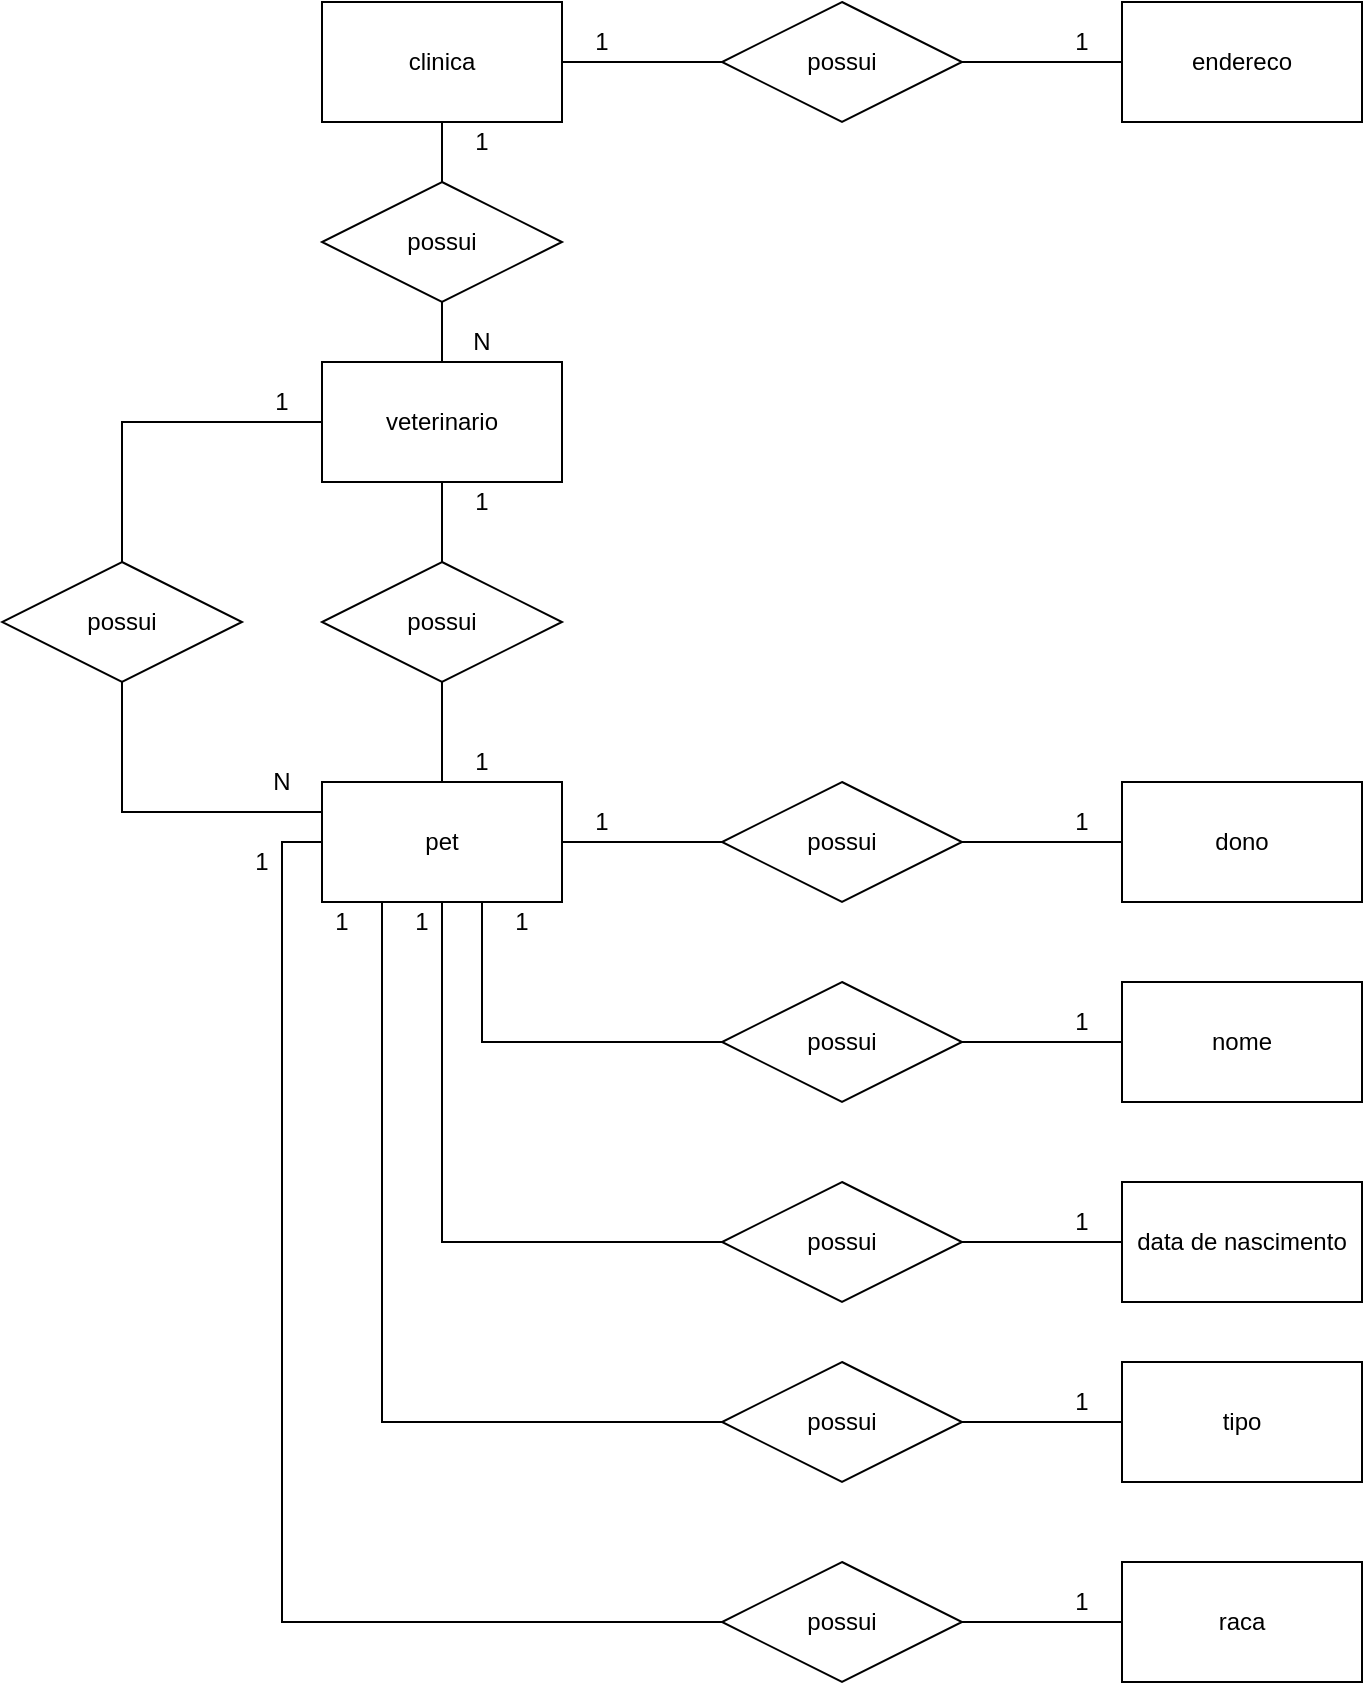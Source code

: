 <mxfile version="14.9.3" type="device"><diagram id="eQsAWO1FlXJB6Rtqujud" name="Page-1"><mxGraphModel dx="2842" dy="1270" grid="1" gridSize="10" guides="1" tooltips="1" connect="1" arrows="1" fold="1" page="1" pageScale="1" pageWidth="827" pageHeight="1169" math="0" shadow="0"><root><mxCell id="0"/><mxCell id="1" parent="0"/><mxCell id="8YASRfPdL9xJPOjmYt7q-1" style="edgeStyle=orthogonalEdgeStyle;rounded=0;orthogonalLoop=1;jettySize=auto;html=1;exitX=1;exitY=0.5;exitDx=0;exitDy=0;entryX=0;entryY=0.5;entryDx=0;entryDy=0;endArrow=none;endFill=0;" edge="1" parent="1" source="8YASRfPdL9xJPOjmYt7q-2" target="8YASRfPdL9xJPOjmYt7q-5"><mxGeometry relative="1" as="geometry"/></mxCell><mxCell id="8YASRfPdL9xJPOjmYt7q-47" style="edgeStyle=orthogonalEdgeStyle;rounded=0;orthogonalLoop=1;jettySize=auto;html=1;exitX=0.5;exitY=1;exitDx=0;exitDy=0;entryX=0.5;entryY=0;entryDx=0;entryDy=0;endArrow=none;endFill=0;" edge="1" parent="1" source="8YASRfPdL9xJPOjmYt7q-2" target="8YASRfPdL9xJPOjmYt7q-46"><mxGeometry relative="1" as="geometry"/></mxCell><mxCell id="8YASRfPdL9xJPOjmYt7q-2" value="clinica" style="rounded=0;whiteSpace=wrap;html=1;" vertex="1" parent="1"><mxGeometry x="30" y="10" width="120" height="60" as="geometry"/></mxCell><mxCell id="8YASRfPdL9xJPOjmYt7q-3" style="edgeStyle=orthogonalEdgeStyle;rounded=0;orthogonalLoop=1;jettySize=auto;html=1;exitX=0;exitY=0.5;exitDx=0;exitDy=0;entryX=1;entryY=0.5;entryDx=0;entryDy=0;endArrow=none;endFill=0;" edge="1" parent="1" source="8YASRfPdL9xJPOjmYt7q-4" target="8YASRfPdL9xJPOjmYt7q-5"><mxGeometry relative="1" as="geometry"/></mxCell><mxCell id="8YASRfPdL9xJPOjmYt7q-4" value="endereco" style="rounded=0;whiteSpace=wrap;html=1;" vertex="1" parent="1"><mxGeometry x="430" y="10" width="120" height="60" as="geometry"/></mxCell><mxCell id="8YASRfPdL9xJPOjmYt7q-5" value="possui" style="shape=rhombus;perimeter=rhombusPerimeter;whiteSpace=wrap;html=1;align=center;" vertex="1" parent="1"><mxGeometry x="230" y="10" width="120" height="60" as="geometry"/></mxCell><mxCell id="8YASRfPdL9xJPOjmYt7q-6" value="1" style="text;html=1;strokeColor=none;fillColor=none;align=center;verticalAlign=middle;whiteSpace=wrap;rounded=0;" vertex="1" parent="1"><mxGeometry x="150" y="20" width="40" height="20" as="geometry"/></mxCell><mxCell id="8YASRfPdL9xJPOjmYt7q-7" value="1" style="text;html=1;strokeColor=none;fillColor=none;align=center;verticalAlign=middle;whiteSpace=wrap;rounded=0;" vertex="1" parent="1"><mxGeometry x="390" y="20" width="40" height="20" as="geometry"/></mxCell><mxCell id="8YASRfPdL9xJPOjmYt7q-8" style="edgeStyle=orthogonalEdgeStyle;rounded=0;orthogonalLoop=1;jettySize=auto;html=1;exitX=1;exitY=0.5;exitDx=0;exitDy=0;entryX=0;entryY=0.5;entryDx=0;entryDy=0;endArrow=none;endFill=0;" edge="1" parent="1" source="8YASRfPdL9xJPOjmYt7q-9" target="8YASRfPdL9xJPOjmYt7q-12"><mxGeometry relative="1" as="geometry"/></mxCell><mxCell id="8YASRfPdL9xJPOjmYt7q-31" style="edgeStyle=orthogonalEdgeStyle;rounded=0;orthogonalLoop=1;jettySize=auto;html=1;exitX=0.5;exitY=1;exitDx=0;exitDy=0;entryX=0;entryY=0.5;entryDx=0;entryDy=0;endArrow=none;endFill=0;" edge="1" parent="1" source="8YASRfPdL9xJPOjmYt7q-9" target="8YASRfPdL9xJPOjmYt7q-19"><mxGeometry relative="1" as="geometry"/></mxCell><mxCell id="8YASRfPdL9xJPOjmYt7q-32" style="edgeStyle=orthogonalEdgeStyle;rounded=0;orthogonalLoop=1;jettySize=auto;html=1;exitX=0;exitY=0.5;exitDx=0;exitDy=0;entryX=0;entryY=0.5;entryDx=0;entryDy=0;endArrow=none;endFill=0;" edge="1" parent="1" source="8YASRfPdL9xJPOjmYt7q-9" target="8YASRfPdL9xJPOjmYt7q-26"><mxGeometry relative="1" as="geometry"/></mxCell><mxCell id="8YASRfPdL9xJPOjmYt7q-37" style="edgeStyle=orthogonalEdgeStyle;rounded=0;orthogonalLoop=1;jettySize=auto;html=1;exitX=0.25;exitY=1;exitDx=0;exitDy=0;entryX=0;entryY=0.5;entryDx=0;entryDy=0;endArrow=none;endFill=0;" edge="1" parent="1" source="8YASRfPdL9xJPOjmYt7q-9" target="8YASRfPdL9xJPOjmYt7q-35"><mxGeometry relative="1" as="geometry"/></mxCell><mxCell id="8YASRfPdL9xJPOjmYt7q-56" style="edgeStyle=orthogonalEdgeStyle;rounded=0;orthogonalLoop=1;jettySize=auto;html=1;exitX=0.5;exitY=0;exitDx=0;exitDy=0;entryX=0.5;entryY=1;entryDx=0;entryDy=0;endArrow=none;endFill=0;" edge="1" parent="1" source="8YASRfPdL9xJPOjmYt7q-9" target="8YASRfPdL9xJPOjmYt7q-55"><mxGeometry relative="1" as="geometry"/></mxCell><mxCell id="8YASRfPdL9xJPOjmYt7q-65" style="edgeStyle=orthogonalEdgeStyle;rounded=0;orthogonalLoop=1;jettySize=auto;html=1;exitX=0;exitY=0.25;exitDx=0;exitDy=0;entryX=0.5;entryY=1;entryDx=0;entryDy=0;endArrow=none;endFill=0;" edge="1" parent="1" source="8YASRfPdL9xJPOjmYt7q-9" target="8YASRfPdL9xJPOjmYt7q-63"><mxGeometry relative="1" as="geometry"/></mxCell><mxCell id="8YASRfPdL9xJPOjmYt7q-9" value="pet" style="rounded=0;whiteSpace=wrap;html=1;" vertex="1" parent="1"><mxGeometry x="30" y="400" width="120" height="60" as="geometry"/></mxCell><mxCell id="8YASRfPdL9xJPOjmYt7q-10" style="edgeStyle=orthogonalEdgeStyle;rounded=0;orthogonalLoop=1;jettySize=auto;html=1;exitX=0;exitY=0.5;exitDx=0;exitDy=0;entryX=1;entryY=0.5;entryDx=0;entryDy=0;endArrow=none;endFill=0;" edge="1" parent="1" source="8YASRfPdL9xJPOjmYt7q-11" target="8YASRfPdL9xJPOjmYt7q-12"><mxGeometry relative="1" as="geometry"/></mxCell><mxCell id="8YASRfPdL9xJPOjmYt7q-11" value="dono" style="rounded=0;whiteSpace=wrap;html=1;" vertex="1" parent="1"><mxGeometry x="430" y="400" width="120" height="60" as="geometry"/></mxCell><mxCell id="8YASRfPdL9xJPOjmYt7q-12" value="possui" style="shape=rhombus;perimeter=rhombusPerimeter;whiteSpace=wrap;html=1;align=center;" vertex="1" parent="1"><mxGeometry x="230" y="400" width="120" height="60" as="geometry"/></mxCell><mxCell id="8YASRfPdL9xJPOjmYt7q-13" value="1" style="text;html=1;strokeColor=none;fillColor=none;align=center;verticalAlign=middle;whiteSpace=wrap;rounded=0;" vertex="1" parent="1"><mxGeometry x="150" y="410" width="40" height="20" as="geometry"/></mxCell><mxCell id="8YASRfPdL9xJPOjmYt7q-14" value="1" style="text;html=1;strokeColor=none;fillColor=none;align=center;verticalAlign=middle;whiteSpace=wrap;rounded=0;" vertex="1" parent="1"><mxGeometry x="390" y="410" width="40" height="20" as="geometry"/></mxCell><mxCell id="8YASRfPdL9xJPOjmYt7q-17" style="edgeStyle=orthogonalEdgeStyle;rounded=0;orthogonalLoop=1;jettySize=auto;html=1;exitX=0;exitY=0.5;exitDx=0;exitDy=0;entryX=1;entryY=0.5;entryDx=0;entryDy=0;endArrow=none;endFill=0;" edge="1" source="8YASRfPdL9xJPOjmYt7q-18" target="8YASRfPdL9xJPOjmYt7q-19" parent="1"><mxGeometry relative="1" as="geometry"/></mxCell><mxCell id="8YASRfPdL9xJPOjmYt7q-18" value="data de nascimento" style="rounded=0;whiteSpace=wrap;html=1;" vertex="1" parent="1"><mxGeometry x="430" y="600" width="120" height="60" as="geometry"/></mxCell><mxCell id="8YASRfPdL9xJPOjmYt7q-19" value="possui" style="shape=rhombus;perimeter=rhombusPerimeter;whiteSpace=wrap;html=1;align=center;" vertex="1" parent="1"><mxGeometry x="230" y="600" width="120" height="60" as="geometry"/></mxCell><mxCell id="8YASRfPdL9xJPOjmYt7q-43" style="edgeStyle=orthogonalEdgeStyle;rounded=0;orthogonalLoop=1;jettySize=auto;html=1;exitX=0.5;exitY=0;exitDx=0;exitDy=0;entryX=0;entryY=0.5;entryDx=0;entryDy=0;endArrow=none;endFill=0;" edge="1" parent="1" source="8YASRfPdL9xJPOjmYt7q-20" target="8YASRfPdL9xJPOjmYt7q-40"><mxGeometry relative="1" as="geometry"><Array as="points"><mxPoint x="110" y="530"/></Array></mxGeometry></mxCell><mxCell id="8YASRfPdL9xJPOjmYt7q-20" value="1" style="text;html=1;strokeColor=none;fillColor=none;align=center;verticalAlign=middle;whiteSpace=wrap;rounded=0;" vertex="1" parent="1"><mxGeometry x="110" y="460" width="40" height="20" as="geometry"/></mxCell><mxCell id="8YASRfPdL9xJPOjmYt7q-21" value="1" style="text;html=1;strokeColor=none;fillColor=none;align=center;verticalAlign=middle;whiteSpace=wrap;rounded=0;" vertex="1" parent="1"><mxGeometry x="390" y="610" width="40" height="20" as="geometry"/></mxCell><mxCell id="8YASRfPdL9xJPOjmYt7q-24" style="edgeStyle=orthogonalEdgeStyle;rounded=0;orthogonalLoop=1;jettySize=auto;html=1;exitX=0;exitY=0.5;exitDx=0;exitDy=0;entryX=1;entryY=0.5;entryDx=0;entryDy=0;endArrow=none;endFill=0;" edge="1" source="8YASRfPdL9xJPOjmYt7q-25" target="8YASRfPdL9xJPOjmYt7q-26" parent="1"><mxGeometry relative="1" as="geometry"/></mxCell><mxCell id="8YASRfPdL9xJPOjmYt7q-25" value="raca" style="rounded=0;whiteSpace=wrap;html=1;" vertex="1" parent="1"><mxGeometry x="430" y="790" width="120" height="60" as="geometry"/></mxCell><mxCell id="8YASRfPdL9xJPOjmYt7q-26" value="possui" style="shape=rhombus;perimeter=rhombusPerimeter;whiteSpace=wrap;html=1;align=center;" vertex="1" parent="1"><mxGeometry x="230" y="790" width="120" height="60" as="geometry"/></mxCell><mxCell id="8YASRfPdL9xJPOjmYt7q-27" value="1" style="text;html=1;strokeColor=none;fillColor=none;align=center;verticalAlign=middle;whiteSpace=wrap;rounded=0;" vertex="1" parent="1"><mxGeometry x="-20" y="430" width="40" height="20" as="geometry"/></mxCell><mxCell id="8YASRfPdL9xJPOjmYt7q-28" value="1" style="text;html=1;strokeColor=none;fillColor=none;align=center;verticalAlign=middle;whiteSpace=wrap;rounded=0;" vertex="1" parent="1"><mxGeometry x="390" y="800" width="40" height="20" as="geometry"/></mxCell><mxCell id="8YASRfPdL9xJPOjmYt7q-33" style="edgeStyle=orthogonalEdgeStyle;rounded=0;orthogonalLoop=1;jettySize=auto;html=1;exitX=0;exitY=0.5;exitDx=0;exitDy=0;entryX=1;entryY=0.5;entryDx=0;entryDy=0;endArrow=none;endFill=0;" edge="1" source="8YASRfPdL9xJPOjmYt7q-34" target="8YASRfPdL9xJPOjmYt7q-35" parent="1"><mxGeometry relative="1" as="geometry"/></mxCell><mxCell id="8YASRfPdL9xJPOjmYt7q-34" value="tipo" style="rounded=0;whiteSpace=wrap;html=1;" vertex="1" parent="1"><mxGeometry x="430" y="690" width="120" height="60" as="geometry"/></mxCell><mxCell id="8YASRfPdL9xJPOjmYt7q-35" value="possui" style="shape=rhombus;perimeter=rhombusPerimeter;whiteSpace=wrap;html=1;align=center;" vertex="1" parent="1"><mxGeometry x="230" y="690" width="120" height="60" as="geometry"/></mxCell><mxCell id="8YASRfPdL9xJPOjmYt7q-36" value="1" style="text;html=1;strokeColor=none;fillColor=none;align=center;verticalAlign=middle;whiteSpace=wrap;rounded=0;" vertex="1" parent="1"><mxGeometry x="390" y="700" width="40" height="20" as="geometry"/></mxCell><mxCell id="8YASRfPdL9xJPOjmYt7q-38" style="edgeStyle=orthogonalEdgeStyle;rounded=0;orthogonalLoop=1;jettySize=auto;html=1;exitX=0;exitY=0.5;exitDx=0;exitDy=0;entryX=1;entryY=0.5;entryDx=0;entryDy=0;endArrow=none;endFill=0;" edge="1" source="8YASRfPdL9xJPOjmYt7q-39" target="8YASRfPdL9xJPOjmYt7q-40" parent="1"><mxGeometry relative="1" as="geometry"/></mxCell><mxCell id="8YASRfPdL9xJPOjmYt7q-39" value="nome" style="rounded=0;whiteSpace=wrap;html=1;" vertex="1" parent="1"><mxGeometry x="430" y="500" width="120" height="60" as="geometry"/></mxCell><mxCell id="8YASRfPdL9xJPOjmYt7q-40" value="possui" style="shape=rhombus;perimeter=rhombusPerimeter;whiteSpace=wrap;html=1;align=center;" vertex="1" parent="1"><mxGeometry x="230" y="500" width="120" height="60" as="geometry"/></mxCell><mxCell id="8YASRfPdL9xJPOjmYt7q-41" value="1" style="text;html=1;strokeColor=none;fillColor=none;align=center;verticalAlign=middle;whiteSpace=wrap;rounded=0;" vertex="1" parent="1"><mxGeometry x="390" y="510" width="40" height="20" as="geometry"/></mxCell><mxCell id="8YASRfPdL9xJPOjmYt7q-44" value="1" style="text;html=1;strokeColor=none;fillColor=none;align=center;verticalAlign=middle;whiteSpace=wrap;rounded=0;" vertex="1" parent="1"><mxGeometry x="20" y="460" width="40" height="20" as="geometry"/></mxCell><mxCell id="8YASRfPdL9xJPOjmYt7q-45" value="1" style="text;html=1;strokeColor=none;fillColor=none;align=center;verticalAlign=middle;whiteSpace=wrap;rounded=0;" vertex="1" parent="1"><mxGeometry x="60" y="460" width="40" height="20" as="geometry"/></mxCell><mxCell id="8YASRfPdL9xJPOjmYt7q-46" value="possui" style="shape=rhombus;perimeter=rhombusPerimeter;whiteSpace=wrap;html=1;align=center;" vertex="1" parent="1"><mxGeometry x="30" y="100" width="120" height="60" as="geometry"/></mxCell><mxCell id="8YASRfPdL9xJPOjmYt7q-52" style="edgeStyle=orthogonalEdgeStyle;rounded=0;orthogonalLoop=1;jettySize=auto;html=1;exitX=0.5;exitY=0;exitDx=0;exitDy=0;entryX=0.5;entryY=1;entryDx=0;entryDy=0;endArrow=none;endFill=0;" edge="1" parent="1" source="8YASRfPdL9xJPOjmYt7q-51" target="8YASRfPdL9xJPOjmYt7q-46"><mxGeometry relative="1" as="geometry"/></mxCell><mxCell id="8YASRfPdL9xJPOjmYt7q-64" style="edgeStyle=orthogonalEdgeStyle;rounded=0;orthogonalLoop=1;jettySize=auto;html=1;exitX=0;exitY=0.5;exitDx=0;exitDy=0;endArrow=none;endFill=0;" edge="1" parent="1" source="8YASRfPdL9xJPOjmYt7q-51" target="8YASRfPdL9xJPOjmYt7q-63"><mxGeometry relative="1" as="geometry"/></mxCell><mxCell id="8YASRfPdL9xJPOjmYt7q-51" value="veterinario" style="rounded=0;whiteSpace=wrap;html=1;" vertex="1" parent="1"><mxGeometry x="30" y="190" width="120" height="60" as="geometry"/></mxCell><mxCell id="8YASRfPdL9xJPOjmYt7q-53" value="1" style="text;html=1;strokeColor=none;fillColor=none;align=center;verticalAlign=middle;whiteSpace=wrap;rounded=0;" vertex="1" parent="1"><mxGeometry x="90" y="70" width="40" height="20" as="geometry"/></mxCell><mxCell id="8YASRfPdL9xJPOjmYt7q-54" value="N" style="text;html=1;strokeColor=none;fillColor=none;align=center;verticalAlign=middle;whiteSpace=wrap;rounded=0;" vertex="1" parent="1"><mxGeometry x="90" y="170" width="40" height="20" as="geometry"/></mxCell><mxCell id="8YASRfPdL9xJPOjmYt7q-57" style="edgeStyle=orthogonalEdgeStyle;rounded=0;orthogonalLoop=1;jettySize=auto;html=1;exitX=0.5;exitY=0;exitDx=0;exitDy=0;entryX=0.5;entryY=1;entryDx=0;entryDy=0;endArrow=none;endFill=0;" edge="1" parent="1" source="8YASRfPdL9xJPOjmYt7q-55" target="8YASRfPdL9xJPOjmYt7q-51"><mxGeometry relative="1" as="geometry"/></mxCell><mxCell id="8YASRfPdL9xJPOjmYt7q-55" value="possui" style="shape=rhombus;perimeter=rhombusPerimeter;whiteSpace=wrap;html=1;align=center;" vertex="1" parent="1"><mxGeometry x="30" y="290" width="120" height="60" as="geometry"/></mxCell><mxCell id="8YASRfPdL9xJPOjmYt7q-58" value="1" style="text;html=1;strokeColor=none;fillColor=none;align=center;verticalAlign=middle;whiteSpace=wrap;rounded=0;" vertex="1" parent="1"><mxGeometry x="90" y="380" width="40" height="20" as="geometry"/></mxCell><mxCell id="8YASRfPdL9xJPOjmYt7q-59" value="1" style="text;html=1;strokeColor=none;fillColor=none;align=center;verticalAlign=middle;whiteSpace=wrap;rounded=0;" vertex="1" parent="1"><mxGeometry x="90" y="250" width="40" height="20" as="geometry"/></mxCell><mxCell id="8YASRfPdL9xJPOjmYt7q-61" value="1" style="text;html=1;strokeColor=none;fillColor=none;align=center;verticalAlign=middle;whiteSpace=wrap;rounded=0;" vertex="1" parent="1"><mxGeometry x="-10" y="200" width="40" height="20" as="geometry"/></mxCell><mxCell id="8YASRfPdL9xJPOjmYt7q-62" value="N" style="text;html=1;strokeColor=none;fillColor=none;align=center;verticalAlign=middle;whiteSpace=wrap;rounded=0;" vertex="1" parent="1"><mxGeometry x="-10" y="390" width="40" height="20" as="geometry"/></mxCell><mxCell id="8YASRfPdL9xJPOjmYt7q-63" value="possui" style="shape=rhombus;perimeter=rhombusPerimeter;whiteSpace=wrap;html=1;align=center;" vertex="1" parent="1"><mxGeometry x="-130" y="290" width="120" height="60" as="geometry"/></mxCell></root></mxGraphModel></diagram></mxfile>